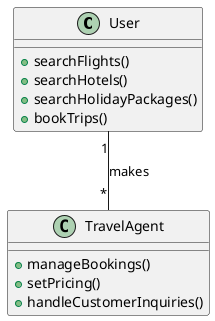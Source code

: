 @startuml
class User {
  +searchFlights()
  +searchHotels()
  +searchHolidayPackages()
  +bookTrips()
}

class TravelAgent {
  +manageBookings()
  +setPricing()
  +handleCustomerInquiries()
}

User "1" -- "*" TravelAgent : makes
@enduml